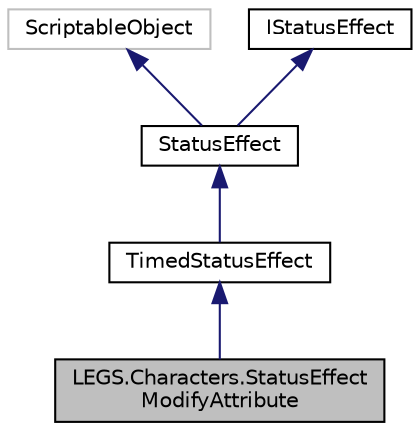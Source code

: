 digraph "LEGS.Characters.StatusEffectModifyAttribute"
{
 // LATEX_PDF_SIZE
  edge [fontname="Helvetica",fontsize="10",labelfontname="Helvetica",labelfontsize="10"];
  node [fontname="Helvetica",fontsize="10",shape=record];
  Node1 [label="LEGS.Characters.StatusEffect\lModifyAttribute",height=0.2,width=0.4,color="black", fillcolor="grey75", style="filled", fontcolor="black",tooltip="A TimedStatusEffect that modifies an Attribute for it's duration."];
  Node2 -> Node1 [dir="back",color="midnightblue",fontsize="10",style="solid",fontname="Helvetica"];
  Node2 [label="TimedStatusEffect",height=0.2,width=0.4,color="black", fillcolor="white", style="filled",URL="$classLEGS_1_1TimedStatusEffect.html",tooltip="StatusEffect that removes itself from StatusEffect.Receiver after Duration seconds has passed"];
  Node3 -> Node2 [dir="back",color="midnightblue",fontsize="10",style="solid",fontname="Helvetica"];
  Node3 [label="StatusEffect",height=0.2,width=0.4,color="black", fillcolor="white", style="filled",URL="$classLEGS_1_1StatusEffect.html",tooltip="ScriptableObject derived IStatusEffect"];
  Node4 -> Node3 [dir="back",color="midnightblue",fontsize="10",style="solid",fontname="Helvetica"];
  Node4 [label="ScriptableObject",height=0.2,width=0.4,color="grey75", fillcolor="white", style="filled",tooltip=" "];
  Node5 -> Node3 [dir="back",color="midnightblue",fontsize="10",style="solid",fontname="Helvetica"];
  Node5 [label="IStatusEffect",height=0.2,width=0.4,color="black", fillcolor="white", style="filled",URL="$interfaceLEGS_1_1IStatusEffect.html",tooltip="An object that can be added and removed from an IStatusEffectReceiver"];
}
